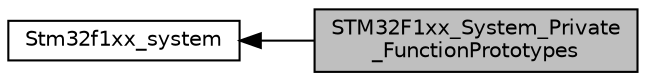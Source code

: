 digraph "STM32F1xx_System_Private_FunctionPrototypes"
{
  edge [fontname="Helvetica",fontsize="10",labelfontname="Helvetica",labelfontsize="10"];
  node [fontname="Helvetica",fontsize="10",shape=record];
  rankdir=LR;
  Node0 [label="STM32F1xx_System_Private\l_FunctionPrototypes",height=0.2,width=0.4,color="black", fillcolor="grey75", style="filled", fontcolor="black"];
  Node1 [label="Stm32f1xx_system",height=0.2,width=0.4,color="black", fillcolor="white", style="filled",URL="$group__stm32f1xx__system.html"];
  Node1->Node0 [shape=plaintext, dir="back", style="solid"];
}
